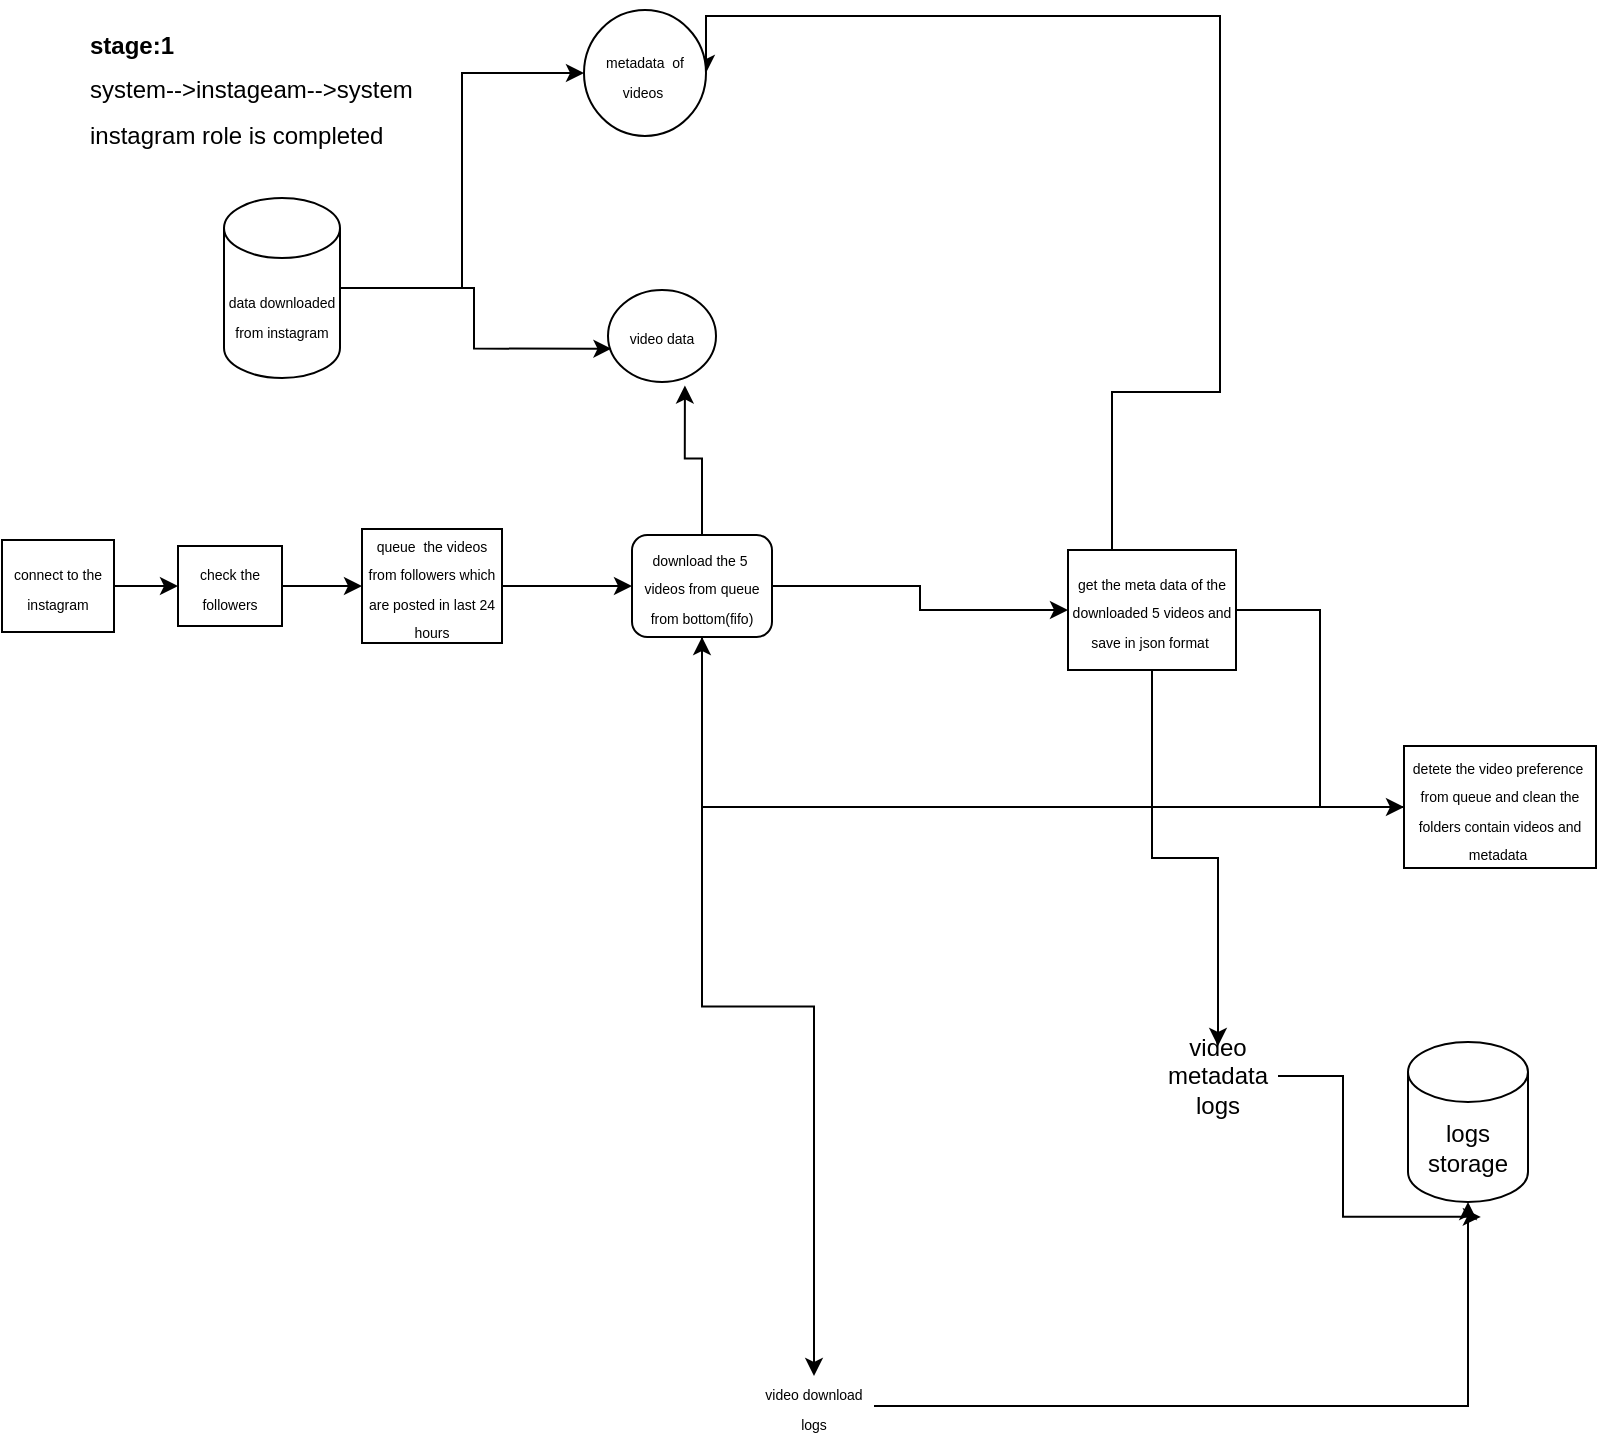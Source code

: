 <mxfile version="22.1.17" type="github">
  <diagram name="Page-1" id="c7558073-3199-34d8-9f00-42111426c3f3">
    <mxGraphModel dx="1245" dy="711" grid="1" gridSize="1" guides="1" tooltips="1" connect="1" arrows="1" fold="1" page="1" pageScale="1" pageWidth="826" pageHeight="1169" background="none" math="0" shadow="0">
      <root>
        <mxCell id="0" />
        <mxCell id="1" parent="0" />
        <mxCell id="1fMMj_ESsbeUDZiiFBq4-128" style="edgeStyle=orthogonalEdgeStyle;rounded=0;orthogonalLoop=1;jettySize=auto;html=1;fontSize=12;" edge="1" parent="1" source="1fMMj_ESsbeUDZiiFBq4-129" target="1fMMj_ESsbeUDZiiFBq4-131">
          <mxGeometry relative="1" as="geometry" />
        </mxCell>
        <mxCell id="1fMMj_ESsbeUDZiiFBq4-129" value="&lt;font style=&quot;font-size: 7px;&quot;&gt;connect to the instagram&lt;/font&gt;" style="rounded=0;whiteSpace=wrap;html=1;fontSize=12;strokeWidth=1;imageWidth=24;" vertex="1" parent="1">
          <mxGeometry x="11" y="332" width="56" height="46" as="geometry" />
        </mxCell>
        <mxCell id="1fMMj_ESsbeUDZiiFBq4-130" style="edgeStyle=orthogonalEdgeStyle;rounded=0;orthogonalLoop=1;jettySize=auto;html=1;entryX=0;entryY=0.5;entryDx=0;entryDy=0;fontSize=12;" edge="1" parent="1" source="1fMMj_ESsbeUDZiiFBq4-131" target="1fMMj_ESsbeUDZiiFBq4-136">
          <mxGeometry relative="1" as="geometry" />
        </mxCell>
        <mxCell id="1fMMj_ESsbeUDZiiFBq4-131" value="&lt;font style=&quot;font-size: 7px;&quot;&gt;check the followers&lt;/font&gt;" style="rounded=0;whiteSpace=wrap;html=1;fontSize=12;" vertex="1" parent="1">
          <mxGeometry x="99" y="335" width="52" height="40" as="geometry" />
        </mxCell>
        <mxCell id="1fMMj_ESsbeUDZiiFBq4-132" value="logs storage" style="shape=cylinder3;whiteSpace=wrap;html=1;boundedLbl=1;backgroundOutline=1;size=15;fontSize=12;" vertex="1" parent="1">
          <mxGeometry x="714" y="583" width="60" height="80" as="geometry" />
        </mxCell>
        <mxCell id="1fMMj_ESsbeUDZiiFBq4-133" style="edgeStyle=orthogonalEdgeStyle;rounded=0;orthogonalLoop=1;jettySize=auto;html=1;entryX=0;entryY=0.5;entryDx=0;entryDy=0;fontSize=12;" edge="1" parent="1" source="1fMMj_ESsbeUDZiiFBq4-134" target="1fMMj_ESsbeUDZiiFBq4-142">
          <mxGeometry relative="1" as="geometry" />
        </mxCell>
        <mxCell id="1fMMj_ESsbeUDZiiFBq4-134" value="&lt;font style=&quot;font-size: 7px;&quot;&gt;data downloaded from instagram&lt;/font&gt;" style="shape=cylinder3;whiteSpace=wrap;html=1;boundedLbl=1;backgroundOutline=1;size=15;fontSize=12;" vertex="1" parent="1">
          <mxGeometry x="122" y="161" width="58" height="90" as="geometry" />
        </mxCell>
        <mxCell id="1fMMj_ESsbeUDZiiFBq4-135" style="edgeStyle=orthogonalEdgeStyle;rounded=0;orthogonalLoop=1;jettySize=auto;html=1;entryX=0;entryY=0.5;entryDx=0;entryDy=0;fontSize=12;" edge="1" parent="1" source="1fMMj_ESsbeUDZiiFBq4-136" target="1fMMj_ESsbeUDZiiFBq4-139">
          <mxGeometry relative="1" as="geometry" />
        </mxCell>
        <mxCell id="1fMMj_ESsbeUDZiiFBq4-136" value="&lt;font style=&quot;font-size: 7px;&quot;&gt;queue&amp;nbsp; the videos from followers which are posted in last 24 hours&lt;/font&gt;" style="rounded=0;whiteSpace=wrap;html=1;fontSize=12;" vertex="1" parent="1">
          <mxGeometry x="191" y="326.5" width="70" height="57" as="geometry" />
        </mxCell>
        <mxCell id="1fMMj_ESsbeUDZiiFBq4-137" style="edgeStyle=orthogonalEdgeStyle;rounded=0;orthogonalLoop=1;jettySize=auto;html=1;exitX=1;exitY=0.5;exitDx=0;exitDy=0;entryX=0;entryY=0.5;entryDx=0;entryDy=0;fontSize=12;" edge="1" parent="1" source="1fMMj_ESsbeUDZiiFBq4-139" target="1fMMj_ESsbeUDZiiFBq4-141">
          <mxGeometry relative="1" as="geometry" />
        </mxCell>
        <mxCell id="1fMMj_ESsbeUDZiiFBq4-166" style="edgeStyle=orthogonalEdgeStyle;rounded=0;orthogonalLoop=1;jettySize=auto;html=1;" edge="1" parent="1" source="1fMMj_ESsbeUDZiiFBq4-139" target="1fMMj_ESsbeUDZiiFBq4-151">
          <mxGeometry relative="1" as="geometry" />
        </mxCell>
        <mxCell id="1fMMj_ESsbeUDZiiFBq4-139" value="&lt;font style=&quot;font-size: 7px;&quot;&gt;download the 5&amp;nbsp; videos from queue from bottom(fifo)&lt;/font&gt;" style="rounded=1;whiteSpace=wrap;html=1;fontSize=12;" vertex="1" parent="1">
          <mxGeometry x="326" y="329.5" width="70" height="51" as="geometry" />
        </mxCell>
        <mxCell id="1fMMj_ESsbeUDZiiFBq4-140" style="edgeStyle=orthogonalEdgeStyle;rounded=0;orthogonalLoop=1;jettySize=auto;html=1;entryX=1;entryY=0.5;entryDx=0;entryDy=0;fontSize=12;" edge="1" parent="1" source="1fMMj_ESsbeUDZiiFBq4-141" target="1fMMj_ESsbeUDZiiFBq4-142">
          <mxGeometry relative="1" as="geometry">
            <Array as="points">
              <mxPoint x="566" y="258" />
              <mxPoint x="620" y="258" />
              <mxPoint x="620" y="70" />
            </Array>
          </mxGeometry>
        </mxCell>
        <mxCell id="1fMMj_ESsbeUDZiiFBq4-159" style="edgeStyle=orthogonalEdgeStyle;rounded=0;orthogonalLoop=1;jettySize=auto;html=1;entryX=0;entryY=0.5;entryDx=0;entryDy=0;" edge="1" parent="1" source="1fMMj_ESsbeUDZiiFBq4-141" target="1fMMj_ESsbeUDZiiFBq4-152">
          <mxGeometry relative="1" as="geometry" />
        </mxCell>
        <mxCell id="1fMMj_ESsbeUDZiiFBq4-161" style="edgeStyle=orthogonalEdgeStyle;rounded=0;orthogonalLoop=1;jettySize=auto;html=1;entryX=0.5;entryY=0;entryDx=0;entryDy=0;" edge="1" parent="1" source="1fMMj_ESsbeUDZiiFBq4-141" target="1fMMj_ESsbeUDZiiFBq4-147">
          <mxGeometry relative="1" as="geometry" />
        </mxCell>
        <mxCell id="1fMMj_ESsbeUDZiiFBq4-141" value="&lt;font style=&quot;font-size: 7px;&quot;&gt;get the meta data of the downloaded 5 videos and save in json format&amp;nbsp;&lt;/font&gt;" style="rounded=0;whiteSpace=wrap;html=1;fontSize=12;" vertex="1" parent="1">
          <mxGeometry x="544" y="337" width="84" height="60" as="geometry" />
        </mxCell>
        <mxCell id="1fMMj_ESsbeUDZiiFBq4-142" value="&lt;font style=&quot;font-size: 7px;&quot;&gt;metadata&amp;nbsp; of videos&amp;nbsp;&lt;/font&gt;" style="ellipse;whiteSpace=wrap;html=1;" vertex="1" parent="1">
          <mxGeometry x="302" y="67" width="61" height="63" as="geometry" />
        </mxCell>
        <mxCell id="1fMMj_ESsbeUDZiiFBq4-143" value="&lt;font style=&quot;font-size: 7px;&quot;&gt;video data&lt;/font&gt;" style="ellipse;whiteSpace=wrap;html=1;fontSize=12;" vertex="1" parent="1">
          <mxGeometry x="314" y="207" width="54" height="46" as="geometry" />
        </mxCell>
        <mxCell id="1fMMj_ESsbeUDZiiFBq4-144" style="edgeStyle=orthogonalEdgeStyle;rounded=0;orthogonalLoop=1;jettySize=auto;html=1;entryX=0.032;entryY=0.638;entryDx=0;entryDy=0;entryPerimeter=0;fontSize=12;" edge="1" parent="1" source="1fMMj_ESsbeUDZiiFBq4-134" target="1fMMj_ESsbeUDZiiFBq4-143">
          <mxGeometry relative="1" as="geometry" />
        </mxCell>
        <mxCell id="1fMMj_ESsbeUDZiiFBq4-145" style="edgeStyle=orthogonalEdgeStyle;rounded=0;orthogonalLoop=1;jettySize=auto;html=1;entryX=0.712;entryY=1.038;entryDx=0;entryDy=0;entryPerimeter=0;fontSize=12;" edge="1" parent="1" source="1fMMj_ESsbeUDZiiFBq4-139" target="1fMMj_ESsbeUDZiiFBq4-143">
          <mxGeometry relative="1" as="geometry" />
        </mxCell>
        <mxCell id="1fMMj_ESsbeUDZiiFBq4-147" value="video metadata logs" style="text;html=1;strokeColor=none;fillColor=none;align=center;verticalAlign=middle;whiteSpace=wrap;rounded=0;fontSize=12;" vertex="1" parent="1">
          <mxGeometry x="589" y="585" width="60" height="30" as="geometry" />
        </mxCell>
        <mxCell id="1fMMj_ESsbeUDZiiFBq4-148" style="edgeStyle=orthogonalEdgeStyle;rounded=0;orthogonalLoop=1;jettySize=auto;html=1;entryX=0.607;entryY=1.093;entryDx=0;entryDy=0;entryPerimeter=0;fontSize=12;" edge="1" parent="1" source="1fMMj_ESsbeUDZiiFBq4-147" target="1fMMj_ESsbeUDZiiFBq4-132">
          <mxGeometry relative="1" as="geometry" />
        </mxCell>
        <mxCell id="1fMMj_ESsbeUDZiiFBq4-149" value="&lt;h1 style=&quot;font-size: 12px;&quot;&gt;&lt;span style=&quot;background-color: initial; font-size: 12px;&quot;&gt;stage:1&lt;/span&gt;&lt;/h1&gt;&lt;h1 style=&quot;font-size: 12px;&quot;&gt;&lt;span style=&quot;font-size: 12px; font-weight: 400;&quot;&gt;system--&amp;gt;instageam--&amp;gt;system&lt;/span&gt;&lt;/h1&gt;&lt;div style=&quot;font-size: 12px;&quot;&gt;instagram role is completed&lt;/div&gt;" style="text;html=1;strokeColor=none;fillColor=none;spacing=5;spacingTop=-20;whiteSpace=wrap;overflow=hidden;rounded=0;fontSize=12;" vertex="1" parent="1">
          <mxGeometry x="50" y="80" width="190" height="120" as="geometry" />
        </mxCell>
        <mxCell id="1fMMj_ESsbeUDZiiFBq4-163" style="edgeStyle=orthogonalEdgeStyle;rounded=0;orthogonalLoop=1;jettySize=auto;html=1;" edge="1" parent="1" source="1fMMj_ESsbeUDZiiFBq4-151" target="1fMMj_ESsbeUDZiiFBq4-132">
          <mxGeometry relative="1" as="geometry" />
        </mxCell>
        <mxCell id="1fMMj_ESsbeUDZiiFBq4-151" value="&lt;font style=&quot;font-size: 7px;&quot;&gt;video download logs&lt;/font&gt;" style="text;html=1;strokeColor=none;fillColor=none;align=center;verticalAlign=middle;whiteSpace=wrap;rounded=0;fontSize=12;" vertex="1" parent="1">
          <mxGeometry x="387" y="750" width="60" height="30" as="geometry" />
        </mxCell>
        <mxCell id="1fMMj_ESsbeUDZiiFBq4-160" style="edgeStyle=orthogonalEdgeStyle;rounded=0;orthogonalLoop=1;jettySize=auto;html=1;entryX=0.5;entryY=1;entryDx=0;entryDy=0;" edge="1" parent="1" source="1fMMj_ESsbeUDZiiFBq4-152" target="1fMMj_ESsbeUDZiiFBq4-139">
          <mxGeometry relative="1" as="geometry" />
        </mxCell>
        <mxCell id="1fMMj_ESsbeUDZiiFBq4-152" value="&lt;font style=&quot;font-size: 7px;&quot;&gt;detete the video preference&amp;nbsp; from queue and clean the folders contain videos and metadata&amp;nbsp;&lt;/font&gt;" style="rounded=0;whiteSpace=wrap;html=1;" vertex="1" parent="1">
          <mxGeometry x="712" y="435" width="96" height="61" as="geometry" />
        </mxCell>
      </root>
    </mxGraphModel>
  </diagram>
</mxfile>
